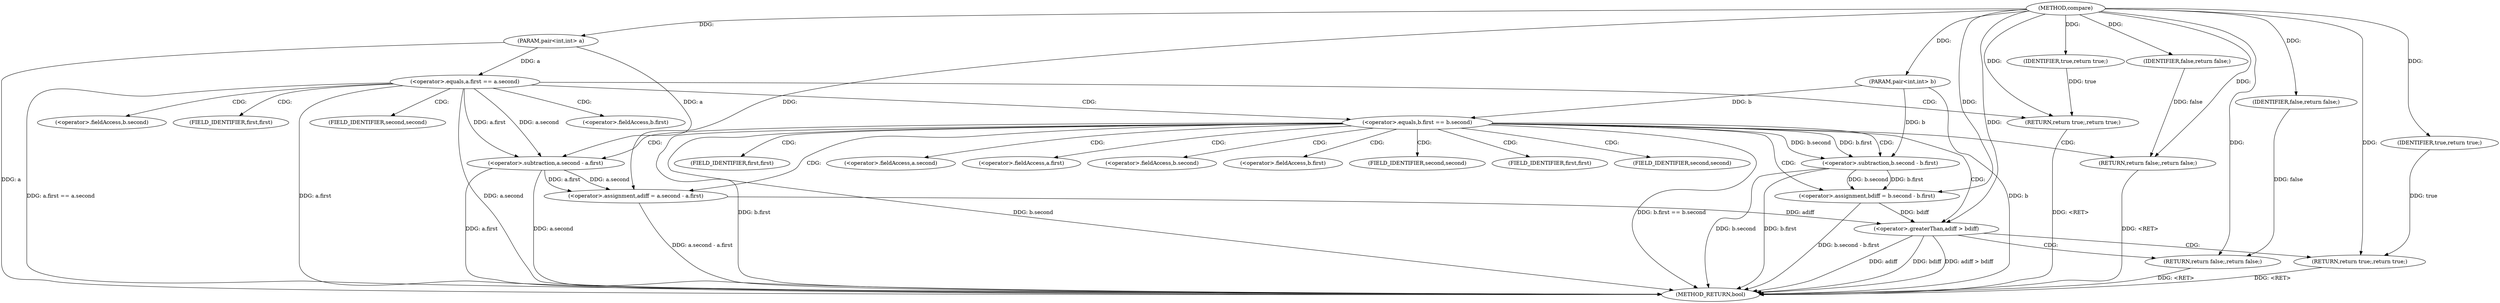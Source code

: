 digraph "compare" {  
"1000260" [label = "(METHOD,compare)" ]
"1000316" [label = "(METHOD_RETURN,bool)" ]
"1000261" [label = "(PARAM,pair<int,int> a)" ]
"1000262" [label = "(PARAM,pair<int,int> b)" ]
"1000265" [label = "(<operator>.equals,a.first == a.second)" ]
"1000272" [label = "(RETURN,return true;,return true;)" ]
"1000273" [label = "(IDENTIFIER,true,return true;)" ]
"1000276" [label = "(<operator>.equals,b.first == b.second)" ]
"1000283" [label = "(RETURN,return false;,return false;)" ]
"1000284" [label = "(IDENTIFIER,false,return false;)" ]
"1000288" [label = "(<operator>.assignment,adiff = a.second - a.first)" ]
"1000298" [label = "(<operator>.assignment,bdiff = b.second - b.first)" ]
"1000308" [label = "(<operator>.greaterThan,adiff > bdiff)" ]
"1000311" [label = "(RETURN,return false;,return false;)" ]
"1000290" [label = "(<operator>.subtraction,a.second - a.first)" ]
"1000300" [label = "(<operator>.subtraction,b.second - b.first)" ]
"1000312" [label = "(IDENTIFIER,false,return false;)" ]
"1000314" [label = "(RETURN,return true;,return true;)" ]
"1000315" [label = "(IDENTIFIER,true,return true;)" ]
"1000277" [label = "(<operator>.fieldAccess,b.first)" ]
"1000280" [label = "(<operator>.fieldAccess,b.second)" ]
"1000279" [label = "(FIELD_IDENTIFIER,first,first)" ]
"1000282" [label = "(FIELD_IDENTIFIER,second,second)" ]
"1000291" [label = "(<operator>.fieldAccess,a.second)" ]
"1000294" [label = "(<operator>.fieldAccess,a.first)" ]
"1000301" [label = "(<operator>.fieldAccess,b.second)" ]
"1000304" [label = "(<operator>.fieldAccess,b.first)" ]
"1000293" [label = "(FIELD_IDENTIFIER,second,second)" ]
"1000296" [label = "(FIELD_IDENTIFIER,first,first)" ]
"1000303" [label = "(FIELD_IDENTIFIER,second,second)" ]
"1000306" [label = "(FIELD_IDENTIFIER,first,first)" ]
  "1000311" -> "1000316"  [ label = "DDG: <RET>"] 
  "1000283" -> "1000316"  [ label = "DDG: <RET>"] 
  "1000314" -> "1000316"  [ label = "DDG: <RET>"] 
  "1000272" -> "1000316"  [ label = "DDG: <RET>"] 
  "1000261" -> "1000316"  [ label = "DDG: a"] 
  "1000262" -> "1000316"  [ label = "DDG: b"] 
  "1000265" -> "1000316"  [ label = "DDG: a.first"] 
  "1000265" -> "1000316"  [ label = "DDG: a.second"] 
  "1000265" -> "1000316"  [ label = "DDG: a.first == a.second"] 
  "1000276" -> "1000316"  [ label = "DDG: b.first"] 
  "1000276" -> "1000316"  [ label = "DDG: b.second"] 
  "1000276" -> "1000316"  [ label = "DDG: b.first == b.second"] 
  "1000290" -> "1000316"  [ label = "DDG: a.second"] 
  "1000290" -> "1000316"  [ label = "DDG: a.first"] 
  "1000288" -> "1000316"  [ label = "DDG: a.second - a.first"] 
  "1000300" -> "1000316"  [ label = "DDG: b.second"] 
  "1000300" -> "1000316"  [ label = "DDG: b.first"] 
  "1000298" -> "1000316"  [ label = "DDG: b.second - b.first"] 
  "1000308" -> "1000316"  [ label = "DDG: adiff"] 
  "1000308" -> "1000316"  [ label = "DDG: bdiff"] 
  "1000308" -> "1000316"  [ label = "DDG: adiff > bdiff"] 
  "1000260" -> "1000261"  [ label = "DDG: "] 
  "1000260" -> "1000262"  [ label = "DDG: "] 
  "1000273" -> "1000272"  [ label = "DDG: true"] 
  "1000260" -> "1000272"  [ label = "DDG: "] 
  "1000261" -> "1000265"  [ label = "DDG: a"] 
  "1000260" -> "1000273"  [ label = "DDG: "] 
  "1000284" -> "1000283"  [ label = "DDG: false"] 
  "1000260" -> "1000283"  [ label = "DDG: "] 
  "1000262" -> "1000276"  [ label = "DDG: b"] 
  "1000260" -> "1000284"  [ label = "DDG: "] 
  "1000290" -> "1000288"  [ label = "DDG: a.first"] 
  "1000290" -> "1000288"  [ label = "DDG: a.second"] 
  "1000300" -> "1000298"  [ label = "DDG: b.first"] 
  "1000300" -> "1000298"  [ label = "DDG: b.second"] 
  "1000260" -> "1000288"  [ label = "DDG: "] 
  "1000260" -> "1000298"  [ label = "DDG: "] 
  "1000312" -> "1000311"  [ label = "DDG: false"] 
  "1000260" -> "1000311"  [ label = "DDG: "] 
  "1000265" -> "1000290"  [ label = "DDG: a.second"] 
  "1000261" -> "1000290"  [ label = "DDG: a"] 
  "1000265" -> "1000290"  [ label = "DDG: a.first"] 
  "1000276" -> "1000300"  [ label = "DDG: b.second"] 
  "1000262" -> "1000300"  [ label = "DDG: b"] 
  "1000276" -> "1000300"  [ label = "DDG: b.first"] 
  "1000288" -> "1000308"  [ label = "DDG: adiff"] 
  "1000260" -> "1000308"  [ label = "DDG: "] 
  "1000298" -> "1000308"  [ label = "DDG: bdiff"] 
  "1000260" -> "1000312"  [ label = "DDG: "] 
  "1000315" -> "1000314"  [ label = "DDG: true"] 
  "1000260" -> "1000314"  [ label = "DDG: "] 
  "1000260" -> "1000315"  [ label = "DDG: "] 
  "1000265" -> "1000272"  [ label = "CDG: "] 
  "1000265" -> "1000282"  [ label = "CDG: "] 
  "1000265" -> "1000280"  [ label = "CDG: "] 
  "1000265" -> "1000276"  [ label = "CDG: "] 
  "1000265" -> "1000279"  [ label = "CDG: "] 
  "1000265" -> "1000277"  [ label = "CDG: "] 
  "1000276" -> "1000283"  [ label = "CDG: "] 
  "1000276" -> "1000294"  [ label = "CDG: "] 
  "1000276" -> "1000303"  [ label = "CDG: "] 
  "1000276" -> "1000296"  [ label = "CDG: "] 
  "1000276" -> "1000308"  [ label = "CDG: "] 
  "1000276" -> "1000293"  [ label = "CDG: "] 
  "1000276" -> "1000300"  [ label = "CDG: "] 
  "1000276" -> "1000304"  [ label = "CDG: "] 
  "1000276" -> "1000301"  [ label = "CDG: "] 
  "1000276" -> "1000288"  [ label = "CDG: "] 
  "1000276" -> "1000291"  [ label = "CDG: "] 
  "1000276" -> "1000290"  [ label = "CDG: "] 
  "1000276" -> "1000298"  [ label = "CDG: "] 
  "1000276" -> "1000306"  [ label = "CDG: "] 
  "1000308" -> "1000314"  [ label = "CDG: "] 
  "1000308" -> "1000311"  [ label = "CDG: "] 
}
